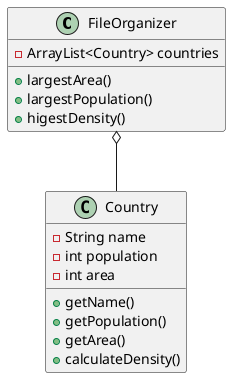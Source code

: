 @startuml
class FileOrganizer
class Country

FileOrganizer o--Country



class FileOrganizer{
-ArrayList<Country> countries

+largestArea()
+largestPopulation()
+higestDensity()

}

class Country{
-String name
-int population
-int area

+getName()
+getPopulation()
+getArea()
+calculateDensity()
}
@enduml